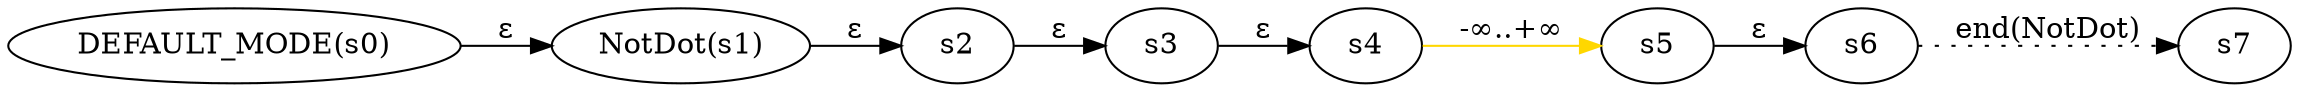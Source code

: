 digraph ATN {
  rankdir=LR;

  "DEFAULT_MODE(s0)" -> "NotDot(s1)" [label=ε]
  "NotDot(s1)" -> s2 [label=ε]
  s2 -> s3 [label=ε]
  s3 -> s4 [label=ε]
  s4 -> s5 [label="-∞..+∞" color=gold]
  s5 -> s6 [label=ε]
  s6 -> s7 [label="end(NotDot)" style=dotted]
}